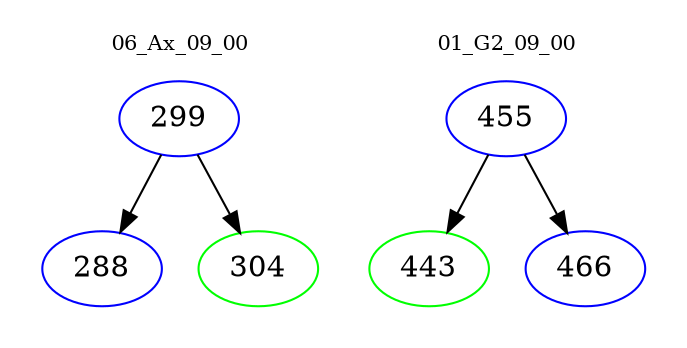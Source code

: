 digraph{
subgraph cluster_0 {
color = white
label = "06_Ax_09_00";
fontsize=10;
T0_299 [label="299", color="blue"]
T0_299 -> T0_288 [color="black"]
T0_288 [label="288", color="blue"]
T0_299 -> T0_304 [color="black"]
T0_304 [label="304", color="green"]
}
subgraph cluster_1 {
color = white
label = "01_G2_09_00";
fontsize=10;
T1_455 [label="455", color="blue"]
T1_455 -> T1_443 [color="black"]
T1_443 [label="443", color="green"]
T1_455 -> T1_466 [color="black"]
T1_466 [label="466", color="blue"]
}
}
